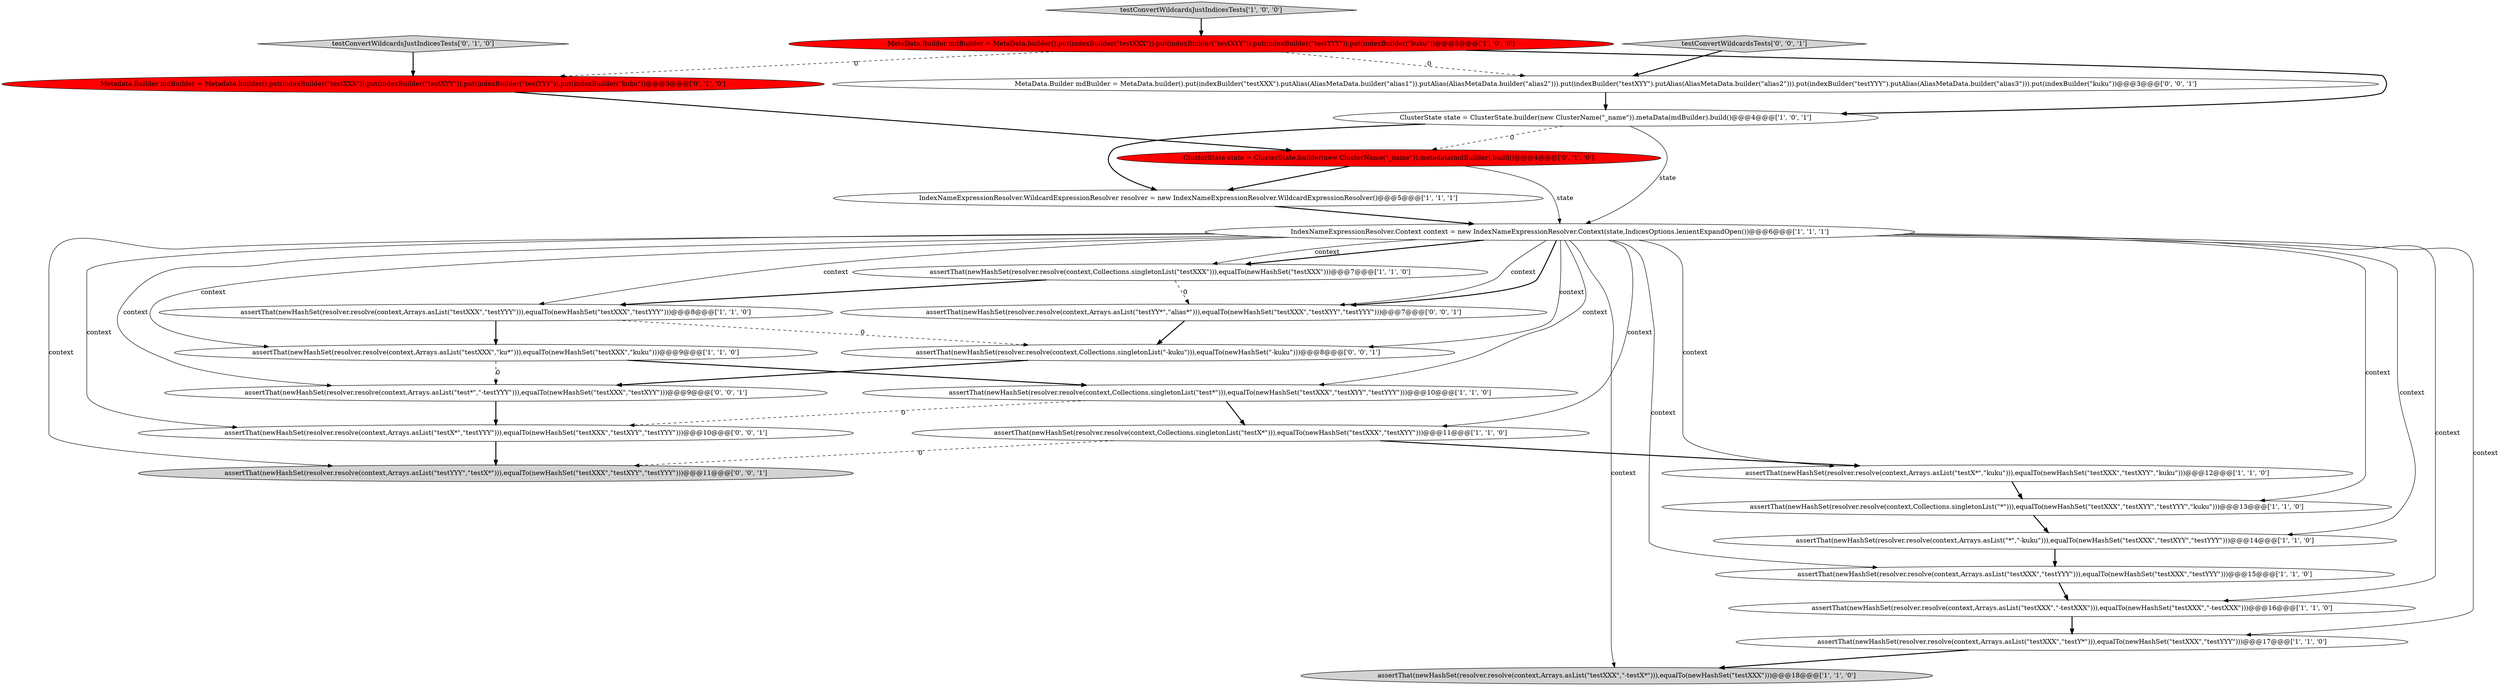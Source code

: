 digraph {
7 [style = filled, label = "IndexNameExpressionResolver.Context context = new IndexNameExpressionResolver.Context(state,IndicesOptions.lenientExpandOpen())@@@6@@@['1', '1', '1']", fillcolor = white, shape = ellipse image = "AAA0AAABBB1BBB"];
4 [style = filled, label = "MetaData.Builder mdBuilder = MetaData.builder().put(indexBuilder(\"testXXX\")).put(indexBuilder(\"testXYY\")).put(indexBuilder(\"testYYY\")).put(indexBuilder(\"kuku\"))@@@3@@@['1', '0', '0']", fillcolor = red, shape = ellipse image = "AAA1AAABBB1BBB"];
23 [style = filled, label = "assertThat(newHashSet(resolver.resolve(context,Arrays.asList(\"testX*\",\"testYYY\"))),equalTo(newHashSet(\"testXXX\",\"testXYY\",\"testYYY\")))@@@10@@@['0', '0', '1']", fillcolor = white, shape = ellipse image = "AAA0AAABBB3BBB"];
20 [style = filled, label = "testConvertWildcardsTests['0', '0', '1']", fillcolor = lightgray, shape = diamond image = "AAA0AAABBB3BBB"];
2 [style = filled, label = "assertThat(newHashSet(resolver.resolve(context,Collections.singletonList(\"*\"))),equalTo(newHashSet(\"testXXX\",\"testXYY\",\"testYYY\",\"kuku\")))@@@13@@@['1', '1', '0']", fillcolor = white, shape = ellipse image = "AAA0AAABBB1BBB"];
22 [style = filled, label = "assertThat(newHashSet(resolver.resolve(context,Arrays.asList(\"testYYY\",\"testX*\"))),equalTo(newHashSet(\"testXXX\",\"testXYY\",\"testYYY\")))@@@11@@@['0', '0', '1']", fillcolor = lightgray, shape = ellipse image = "AAA0AAABBB3BBB"];
15 [style = filled, label = "assertThat(newHashSet(resolver.resolve(context,Arrays.asList(\"testXXX\",\"testYYY\"))),equalTo(newHashSet(\"testXXX\",\"testYYY\")))@@@15@@@['1', '1', '0']", fillcolor = white, shape = ellipse image = "AAA0AAABBB1BBB"];
1 [style = filled, label = "IndexNameExpressionResolver.WildcardExpressionResolver resolver = new IndexNameExpressionResolver.WildcardExpressionResolver()@@@5@@@['1', '1', '1']", fillcolor = white, shape = ellipse image = "AAA0AAABBB1BBB"];
13 [style = filled, label = "assertThat(newHashSet(resolver.resolve(context,Collections.singletonList(\"test*\"))),equalTo(newHashSet(\"testXXX\",\"testXYY\",\"testYYY\")))@@@10@@@['1', '1', '0']", fillcolor = white, shape = ellipse image = "AAA0AAABBB1BBB"];
9 [style = filled, label = "assertThat(newHashSet(resolver.resolve(context,Arrays.asList(\"testXXX\",\"testYYY\"))),equalTo(newHashSet(\"testXXX\",\"testYYY\")))@@@8@@@['1', '1', '0']", fillcolor = white, shape = ellipse image = "AAA0AAABBB1BBB"];
11 [style = filled, label = "assertThat(newHashSet(resolver.resolve(context,Arrays.asList(\"testXXX\",\"-testXXX\"))),equalTo(newHashSet(\"testXXX\",\"-testXXX\")))@@@16@@@['1', '1', '0']", fillcolor = white, shape = ellipse image = "AAA0AAABBB1BBB"];
12 [style = filled, label = "assertThat(newHashSet(resolver.resolve(context,Arrays.asList(\"testXXX\",\"testY*\"))),equalTo(newHashSet(\"testXXX\",\"testYYY\")))@@@17@@@['1', '1', '0']", fillcolor = white, shape = ellipse image = "AAA0AAABBB1BBB"];
5 [style = filled, label = "assertThat(newHashSet(resolver.resolve(context,Arrays.asList(\"testX*\",\"kuku\"))),equalTo(newHashSet(\"testXXX\",\"testXYY\",\"kuku\")))@@@12@@@['1', '1', '0']", fillcolor = white, shape = ellipse image = "AAA0AAABBB1BBB"];
26 [style = filled, label = "assertThat(newHashSet(resolver.resolve(context,Arrays.asList(\"test*\",\"-testYYY\"))),equalTo(newHashSet(\"testXXX\",\"testXYY\")))@@@9@@@['0', '0', '1']", fillcolor = white, shape = ellipse image = "AAA0AAABBB3BBB"];
10 [style = filled, label = "assertThat(newHashSet(resolver.resolve(context,Arrays.asList(\"testXXX\",\"ku*\"))),equalTo(newHashSet(\"testXXX\",\"kuku\")))@@@9@@@['1', '1', '0']", fillcolor = white, shape = ellipse image = "AAA0AAABBB1BBB"];
24 [style = filled, label = "assertThat(newHashSet(resolver.resolve(context,Arrays.asList(\"testYY*\",\"alias*\"))),equalTo(newHashSet(\"testXXX\",\"testXYY\",\"testYYY\")))@@@7@@@['0', '0', '1']", fillcolor = white, shape = ellipse image = "AAA0AAABBB3BBB"];
3 [style = filled, label = "testConvertWildcardsJustIndicesTests['1', '0', '0']", fillcolor = lightgray, shape = diamond image = "AAA0AAABBB1BBB"];
0 [style = filled, label = "assertThat(newHashSet(resolver.resolve(context,Collections.singletonList(\"testX*\"))),equalTo(newHashSet(\"testXXX\",\"testXYY\")))@@@11@@@['1', '1', '0']", fillcolor = white, shape = ellipse image = "AAA0AAABBB1BBB"];
18 [style = filled, label = "ClusterState state = ClusterState.builder(new ClusterName(\"_name\")).metadata(mdBuilder).build()@@@4@@@['0', '1', '0']", fillcolor = red, shape = ellipse image = "AAA1AAABBB2BBB"];
16 [style = filled, label = "ClusterState state = ClusterState.builder(new ClusterName(\"_name\")).metaData(mdBuilder).build()@@@4@@@['1', '0', '1']", fillcolor = white, shape = ellipse image = "AAA0AAABBB1BBB"];
17 [style = filled, label = "Metadata.Builder mdBuilder = Metadata.builder().put(indexBuilder(\"testXXX\")).put(indexBuilder(\"testXYY\")).put(indexBuilder(\"testYYY\")).put(indexBuilder(\"kuku\"))@@@3@@@['0', '1', '0']", fillcolor = red, shape = ellipse image = "AAA1AAABBB2BBB"];
21 [style = filled, label = "MetaData.Builder mdBuilder = MetaData.builder().put(indexBuilder(\"testXXX\").putAlias(AliasMetaData.builder(\"alias1\")).putAlias(AliasMetaData.builder(\"alias2\"))).put(indexBuilder(\"testXYY\").putAlias(AliasMetaData.builder(\"alias2\"))).put(indexBuilder(\"testYYY\").putAlias(AliasMetaData.builder(\"alias3\"))).put(indexBuilder(\"kuku\"))@@@3@@@['0', '0', '1']", fillcolor = white, shape = ellipse image = "AAA0AAABBB3BBB"];
19 [style = filled, label = "testConvertWildcardsJustIndicesTests['0', '1', '0']", fillcolor = lightgray, shape = diamond image = "AAA0AAABBB2BBB"];
6 [style = filled, label = "assertThat(newHashSet(resolver.resolve(context,Collections.singletonList(\"testXXX\"))),equalTo(newHashSet(\"testXXX\")))@@@7@@@['1', '1', '0']", fillcolor = white, shape = ellipse image = "AAA0AAABBB1BBB"];
25 [style = filled, label = "assertThat(newHashSet(resolver.resolve(context,Collections.singletonList(\"-kuku\"))),equalTo(newHashSet(\"-kuku\")))@@@8@@@['0', '0', '1']", fillcolor = white, shape = ellipse image = "AAA0AAABBB3BBB"];
8 [style = filled, label = "assertThat(newHashSet(resolver.resolve(context,Arrays.asList(\"testXXX\",\"-testX*\"))),equalTo(newHashSet(\"testXXX\")))@@@18@@@['1', '1', '0']", fillcolor = lightgray, shape = ellipse image = "AAA0AAABBB1BBB"];
14 [style = filled, label = "assertThat(newHashSet(resolver.resolve(context,Arrays.asList(\"*\",\"-kuku\"))),equalTo(newHashSet(\"testXXX\",\"testXYY\",\"testYYY\")))@@@14@@@['1', '1', '0']", fillcolor = white, shape = ellipse image = "AAA0AAABBB1BBB"];
7->9 [style = solid, label="context"];
4->17 [style = dashed, label="0"];
7->11 [style = solid, label="context"];
7->8 [style = solid, label="context"];
7->0 [style = solid, label="context"];
6->24 [style = dashed, label="0"];
11->12 [style = bold, label=""];
19->17 [style = bold, label=""];
9->10 [style = bold, label=""];
7->15 [style = solid, label="context"];
16->18 [style = dashed, label="0"];
4->21 [style = dashed, label="0"];
13->23 [style = dashed, label="0"];
1->7 [style = bold, label=""];
3->4 [style = bold, label=""];
7->10 [style = solid, label="context"];
7->13 [style = solid, label="context"];
7->24 [style = solid, label="context"];
7->22 [style = solid, label="context"];
0->22 [style = dashed, label="0"];
7->23 [style = solid, label="context"];
16->7 [style = solid, label="state"];
20->21 [style = bold, label=""];
7->12 [style = solid, label="context"];
5->2 [style = bold, label=""];
7->24 [style = bold, label=""];
10->26 [style = dashed, label="0"];
23->22 [style = bold, label=""];
15->11 [style = bold, label=""];
10->13 [style = bold, label=""];
16->1 [style = bold, label=""];
18->1 [style = bold, label=""];
7->2 [style = solid, label="context"];
12->8 [style = bold, label=""];
24->25 [style = bold, label=""];
18->7 [style = solid, label="state"];
7->25 [style = solid, label="context"];
26->23 [style = bold, label=""];
2->14 [style = bold, label=""];
7->6 [style = bold, label=""];
25->26 [style = bold, label=""];
7->5 [style = solid, label="context"];
7->26 [style = solid, label="context"];
9->25 [style = dashed, label="0"];
21->16 [style = bold, label=""];
13->0 [style = bold, label=""];
7->14 [style = solid, label="context"];
14->15 [style = bold, label=""];
7->6 [style = solid, label="context"];
6->9 [style = bold, label=""];
17->18 [style = bold, label=""];
4->16 [style = bold, label=""];
0->5 [style = bold, label=""];
}
